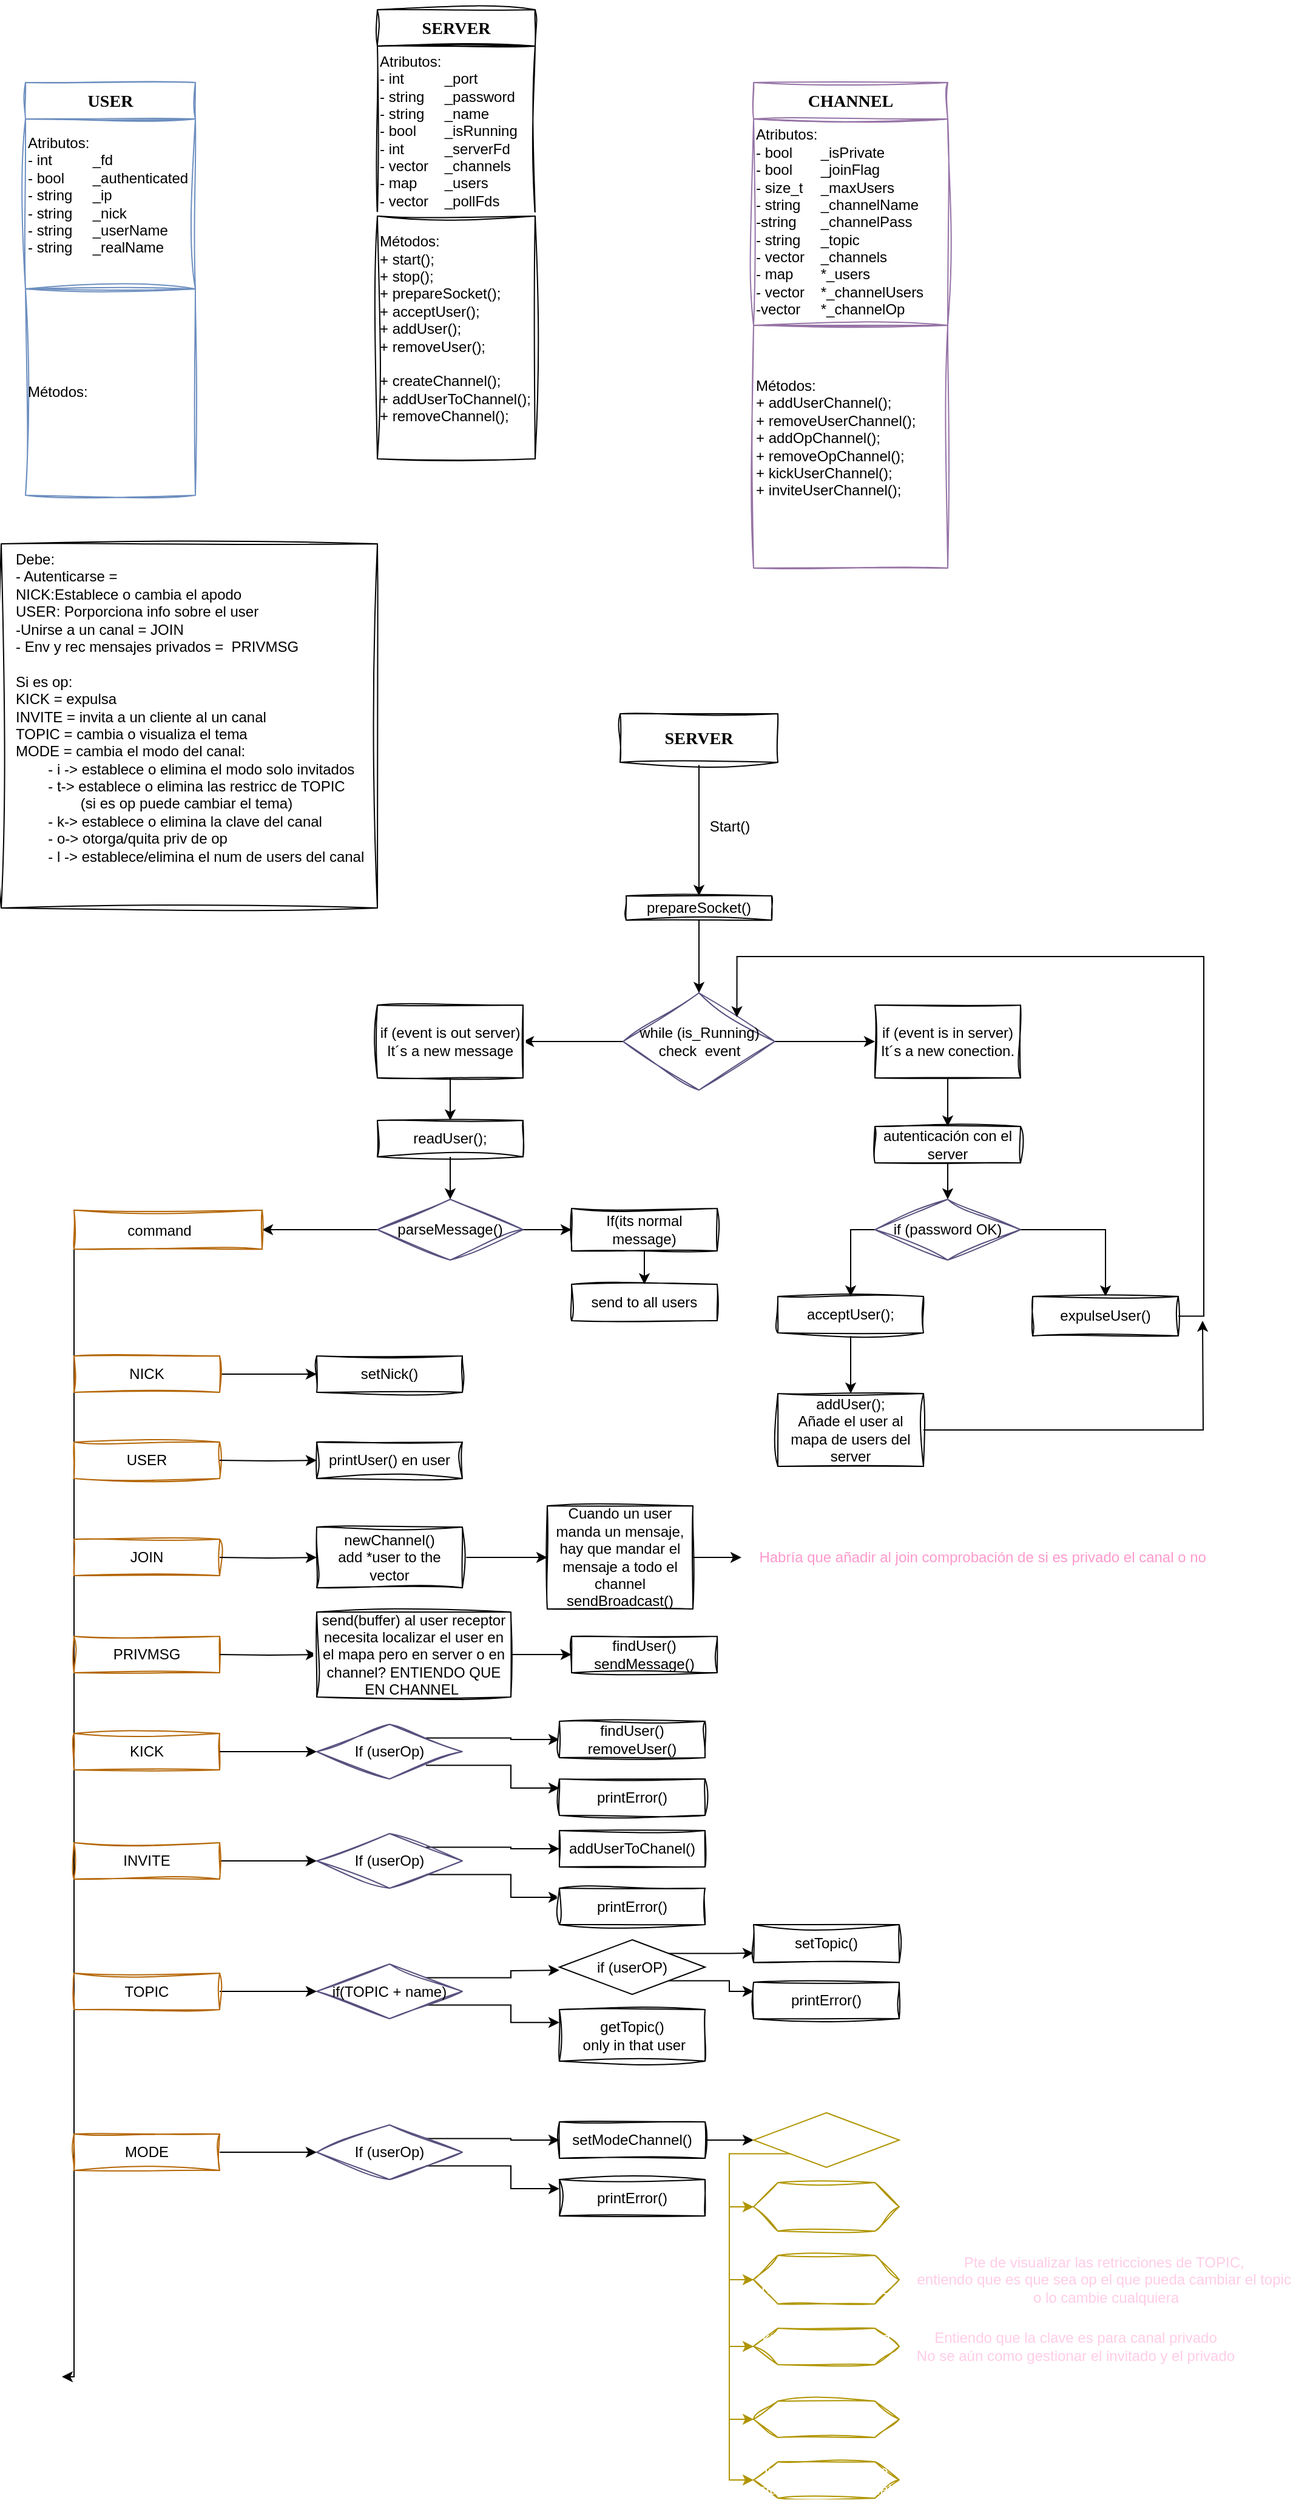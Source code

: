 <mxfile version="24.7.17">
  <diagram name="Página-1" id="nS4G2A9KZ03K4tRT20x-">
    <mxGraphModel dx="1114" dy="777" grid="1" gridSize="10" guides="1" tooltips="1" connect="1" arrows="1" fold="1" page="1" pageScale="1" pageWidth="827" pageHeight="1169" math="0" shadow="0">
      <root>
        <mxCell id="0" />
        <mxCell id="1" parent="0" />
        <mxCell id="chC2J1T07oMIhuz7B7of-15" value="" style="rounded=0;whiteSpace=wrap;html=1;sketch=1;curveFitting=1;jiggle=2;" vertex="1" parent="1">
          <mxGeometry x="20" y="500" width="310" height="300" as="geometry" />
        </mxCell>
        <mxCell id="chC2J1T07oMIhuz7B7of-2" value="&lt;h3&gt;&lt;font face=&quot;Comic Sans MS&quot;&gt;SERVER&lt;/font&gt;&lt;/h3&gt;" style="rounded=0;whiteSpace=wrap;html=1;sketch=1;curveFitting=1;jiggle=2;" vertex="1" parent="1">
          <mxGeometry x="330" y="60" width="130" height="30" as="geometry" />
        </mxCell>
        <mxCell id="chC2J1T07oMIhuz7B7of-3" value="Atributos:&lt;br&gt;- int&#x9;&lt;span style=&quot;white-space: pre;&quot;&gt;&#x9;&lt;/span&gt;&lt;span style=&quot;white-space: pre;&quot;&gt;&#x9;&lt;/span&gt;_port&lt;br&gt;- string&#x9;&lt;span style=&quot;white-space: pre;&quot;&gt;&#x9;&lt;/span&gt;_password&lt;br&gt;- string&lt;span style=&quot;white-space: pre;&quot;&gt;&#x9;&lt;/span&gt;_name&lt;br&gt;- bool&lt;span style=&quot;white-space: pre;&quot;&gt;&#x9;&lt;/span&gt;_isRunning&lt;br&gt;- int&lt;span style=&quot;white-space: pre;&quot;&gt;&#x9;&lt;/span&gt;&lt;span style=&quot;white-space: pre;&quot;&gt;&#x9;&lt;/span&gt;_serverFd&lt;br&gt;- vector&lt;span style=&quot;white-space: pre;&quot;&gt;&#x9;&lt;/span&gt;_channels&lt;br&gt;- map&lt;span style=&quot;white-space: pre;&quot;&gt;&#x9;&lt;/span&gt;_users&lt;br&gt;- vector&lt;span style=&quot;white-space: pre;&quot;&gt;&#x9;&lt;/span&gt;_pollFds" style="rounded=0;align=left;whiteSpace=wrap;html=1;sketch=1;curveFitting=1;jiggle=2;" vertex="1" parent="1">
          <mxGeometry x="330" y="90" width="130" height="140" as="geometry" />
        </mxCell>
        <mxCell id="chC2J1T07oMIhuz7B7of-4" value="Métodos:&lt;div&gt;+ start();&lt;/div&gt;&lt;div&gt;+ stop();&lt;/div&gt;&lt;div style=&quot;&quot;&gt;+ prepareSocket();&lt;/div&gt;&lt;div&gt;+ acceptUser();&lt;/div&gt;&lt;div&gt;+ addUser();&lt;/div&gt;&lt;div&gt;+ removeUser();&lt;/div&gt;&lt;div&gt;&lt;br&gt;&lt;/div&gt;&lt;div&gt;+ createChannel();&lt;/div&gt;&lt;div&gt;+ addUserToChannel();&lt;/div&gt;&lt;div&gt;+ removeChannel();&lt;/div&gt;&lt;div&gt;&lt;br&gt;&lt;/div&gt;" style="rounded=0;whiteSpace=wrap;html=1;align=left;sketch=1;curveFitting=1;jiggle=2;" vertex="1" parent="1">
          <mxGeometry x="330" y="230" width="130" height="200" as="geometry" />
        </mxCell>
        <mxCell id="chC2J1T07oMIhuz7B7of-5" value="&lt;h3&gt;&lt;font face=&quot;Comic Sans MS&quot;&gt;USER&lt;/font&gt;&lt;/h3&gt;" style="rounded=0;whiteSpace=wrap;html=1;sketch=1;curveFitting=1;jiggle=2;fillColor=none;strokeColor=#6c8ebf;" vertex="1" parent="1">
          <mxGeometry x="40" y="120" width="140" height="30" as="geometry" />
        </mxCell>
        <mxCell id="chC2J1T07oMIhuz7B7of-6" value="Atributos:&lt;br&gt;- int&#x9;&lt;span style=&quot;white-space: pre;&quot;&gt;&#x9;&lt;/span&gt;&lt;span style=&quot;white-space: pre;&quot;&gt;&#x9;&lt;/span&gt;_fd&lt;br&gt;- bool&amp;nbsp;&lt;span style=&quot;white-space: pre;&quot;&gt;&#x9;&lt;/span&gt;_authenticated&lt;br&gt;- string&lt;span style=&quot;white-space: pre;&quot;&gt;&#x9;&lt;/span&gt;_ip&lt;br&gt;- string&lt;span style=&quot;white-space: pre;&quot;&gt;&#x9;&lt;/span&gt;_nick&lt;br&gt;- string&lt;span style=&quot;white-space: pre;&quot;&gt;&#x9;&lt;/span&gt;_userName&lt;br&gt;- string&lt;span style=&quot;white-space: pre;&quot;&gt;&#x9;&lt;/span&gt;_realName&lt;div&gt;&lt;br/&gt;&lt;/div&gt;" style="rounded=0;align=left;whiteSpace=wrap;html=1;sketch=1;curveFitting=1;jiggle=2;fillColor=none;strokeColor=#6c8ebf;" vertex="1" parent="1">
          <mxGeometry x="40" y="150" width="140" height="140" as="geometry" />
        </mxCell>
        <mxCell id="chC2J1T07oMIhuz7B7of-7" value="&lt;div&gt;Métodos:&lt;/div&gt;" style="rounded=0;whiteSpace=wrap;html=1;align=left;sketch=1;curveFitting=1;jiggle=2;fillColor=none;strokeColor=#6c8ebf;" vertex="1" parent="1">
          <mxGeometry x="40" y="290" width="140" height="170" as="geometry" />
        </mxCell>
        <mxCell id="chC2J1T07oMIhuz7B7of-8" value="&lt;h3&gt;&lt;font face=&quot;Comic Sans MS&quot;&gt;CHANNEL&lt;/font&gt;&lt;/h3&gt;" style="rounded=0;whiteSpace=wrap;html=1;sketch=1;curveFitting=1;jiggle=2;fillColor=none;strokeColor=#9673a6;" vertex="1" parent="1">
          <mxGeometry x="640" y="120" width="160" height="30" as="geometry" />
        </mxCell>
        <mxCell id="chC2J1T07oMIhuz7B7of-9" value="Atributos:&lt;br&gt;- bool&amp;nbsp;&lt;span style=&quot;white-space: pre;&quot;&gt;&#x9;&lt;/span&gt;_isPrivate&lt;div&gt;- bool&lt;span style=&quot;white-space: pre;&quot;&gt;&#x9;&lt;/span&gt;_joinFlag&lt;br&gt;- size_t&amp;nbsp;&lt;span style=&quot;white-space: pre;&quot;&gt;&#x9;&lt;/span&gt;_maxUsers&lt;br&gt;- string&lt;span style=&quot;white-space: pre;&quot;&gt;&#x9;&lt;/span&gt;_channelName&lt;br&gt;-string&lt;span style=&quot;white-space: pre;&quot;&gt;&#x9;&lt;/span&gt;_channelPass&lt;br&gt;- string&lt;span style=&quot;white-space: pre;&quot;&gt;&#x9;&lt;/span&gt;_topic&lt;br&gt;- vector&lt;span style=&quot;white-space: pre;&quot;&gt;&#x9;&lt;/span&gt;_channels&lt;br&gt;- map&lt;span style=&quot;white-space: pre;&quot;&gt;&#x9;&lt;/span&gt;*_users&lt;br&gt;- vector&lt;span style=&quot;white-space: pre;&quot;&gt;&#x9;&lt;/span&gt;*_channelUsers&lt;div&gt;-vector&lt;span style=&quot;white-space: pre;&quot;&gt;&#x9;&lt;/span&gt;*_channelOp&lt;/div&gt;&lt;/div&gt;" style="rounded=0;align=left;whiteSpace=wrap;html=1;sketch=1;curveFitting=1;jiggle=2;fillColor=none;strokeColor=#9673a6;" vertex="1" parent="1">
          <mxGeometry x="640" y="150" width="160" height="170" as="geometry" />
        </mxCell>
        <mxCell id="chC2J1T07oMIhuz7B7of-10" value="Métodos:&lt;div&gt;+ addUserChannel();&lt;/div&gt;&lt;div&gt;+ removeUserChannel();&lt;/div&gt;&lt;div&gt;+ addOpChannel();&lt;/div&gt;&lt;div&gt;+ removeOpChannel();&lt;/div&gt;&lt;div&gt;+ kickUserChannel();&lt;/div&gt;&lt;div&gt;+ inviteUserChannel();&lt;/div&gt;&lt;div&gt;&lt;br&gt;&lt;/div&gt;" style="rounded=0;whiteSpace=wrap;html=1;align=left;sketch=1;curveFitting=1;jiggle=2;fillColor=none;strokeColor=#9673a6;" vertex="1" parent="1">
          <mxGeometry x="640" y="320" width="160" height="200" as="geometry" />
        </mxCell>
        <mxCell id="chC2J1T07oMIhuz7B7of-12" value="Debe:&lt;div style=&quot;&quot;&gt;- Autenticarse =&amp;nbsp;&lt;/div&gt;&lt;div style=&quot;&quot;&gt;NICK:Establece o cambia el apodo&lt;/div&gt;&lt;div&gt;USER: Porporciona info sobre el user&lt;/div&gt;&lt;div&gt;-Unirse a un canal = JOIN&lt;/div&gt;&lt;div&gt;- Env y rec mensajes privados =&amp;nbsp; PRIVMSG&lt;/div&gt;&lt;div&gt;&lt;br&gt;&lt;/div&gt;&lt;div&gt;Si es op:&lt;/div&gt;&lt;div&gt;KICK = expulsa&lt;/div&gt;&lt;div&gt;INVITE = invita a un cliente al un canal&lt;/div&gt;&lt;div&gt;TOPIC = cambia o visualiza el tema&lt;/div&gt;&lt;div&gt;MODE = cambia el modo del canal:&lt;/div&gt;&lt;div&gt;&lt;span style=&quot;white-space: pre;&quot;&gt;&#x9;&lt;/span&gt;- i -&amp;gt; establece o elimina el modo solo invitados&lt;/div&gt;&lt;div&gt;&lt;span style=&quot;white-space: pre;&quot;&gt;&#x9;&lt;/span&gt;- t-&amp;gt; establece o elimina las restricc de TOPIC&lt;/div&gt;&lt;div&gt;&lt;span style=&quot;white-space: pre;&quot;&gt;&#x9;&lt;/span&gt;&lt;span style=&quot;white-space: pre;&quot;&gt;&#x9;&lt;/span&gt;(si es op puede cambiar el tema)&lt;/div&gt;&lt;div&gt;&lt;span style=&quot;white-space: pre;&quot;&gt;&#x9;&lt;/span&gt;- k-&amp;gt;&amp;nbsp;establece o elimina la clave del canal&lt;/div&gt;&lt;div&gt;&lt;span style=&quot;white-space: pre;&quot;&gt;&#x9;&lt;/span&gt;- o-&amp;gt; otorga/quita priv de op&lt;br&gt;&lt;/div&gt;&lt;div&gt;&lt;span style=&quot;white-space: pre;&quot;&gt;&#x9;&lt;/span&gt;- l -&amp;gt; establece/elimina el num de users del canal&lt;br&gt;&lt;/div&gt;" style="text;html=1;align=left;verticalAlign=middle;resizable=0;points=[];autosize=1;strokeColor=none;fillColor=none;sketch=1;curveFitting=1;jiggle=2;" vertex="1" parent="1">
          <mxGeometry x="30" y="500" width="310" height="270" as="geometry" />
        </mxCell>
        <mxCell id="chC2J1T07oMIhuz7B7of-19" value="" style="edgeStyle=orthogonalEdgeStyle;rounded=0;orthogonalLoop=1;jettySize=auto;html=1;" edge="1" parent="1" source="chC2J1T07oMIhuz7B7of-16" target="chC2J1T07oMIhuz7B7of-18">
          <mxGeometry relative="1" as="geometry" />
        </mxCell>
        <mxCell id="chC2J1T07oMIhuz7B7of-16" value="&lt;h3&gt;&lt;font face=&quot;Comic Sans MS&quot;&gt;SERVER&lt;/font&gt;&lt;/h3&gt;" style="rounded=0;whiteSpace=wrap;html=1;sketch=1;curveFitting=1;jiggle=2;" vertex="1" parent="1">
          <mxGeometry x="530" y="640" width="130" height="40" as="geometry" />
        </mxCell>
        <mxCell id="chC2J1T07oMIhuz7B7of-22" value="" style="edgeStyle=orthogonalEdgeStyle;rounded=0;orthogonalLoop=1;jettySize=auto;html=1;" edge="1" parent="1" source="chC2J1T07oMIhuz7B7of-18">
          <mxGeometry relative="1" as="geometry">
            <mxPoint x="595" y="870" as="targetPoint" />
          </mxGeometry>
        </mxCell>
        <mxCell id="chC2J1T07oMIhuz7B7of-18" value="prepareSocket()" style="rounded=0;whiteSpace=wrap;html=1;sketch=1;curveFitting=1;jiggle=2;" vertex="1" parent="1">
          <mxGeometry x="535" y="790" width="120" height="20" as="geometry" />
        </mxCell>
        <mxCell id="chC2J1T07oMIhuz7B7of-20" value="Start()" style="text;html=1;align=center;verticalAlign=middle;resizable=0;points=[];autosize=1;strokeColor=none;fillColor=none;" vertex="1" parent="1">
          <mxGeometry x="590" y="718" width="60" height="30" as="geometry" />
        </mxCell>
        <mxCell id="chC2J1T07oMIhuz7B7of-26" value="" style="edgeStyle=orthogonalEdgeStyle;rounded=0;orthogonalLoop=1;jettySize=auto;html=1;" edge="1" parent="1" source="chC2J1T07oMIhuz7B7of-23" target="chC2J1T07oMIhuz7B7of-25">
          <mxGeometry relative="1" as="geometry" />
        </mxCell>
        <mxCell id="chC2J1T07oMIhuz7B7of-30" value="" style="edgeStyle=orthogonalEdgeStyle;rounded=0;orthogonalLoop=1;jettySize=auto;html=1;" edge="1" parent="1" source="chC2J1T07oMIhuz7B7of-23" target="chC2J1T07oMIhuz7B7of-29">
          <mxGeometry relative="1" as="geometry" />
        </mxCell>
        <mxCell id="chC2J1T07oMIhuz7B7of-23" value="while (is_Running)&lt;div&gt;check&amp;nbsp; event&lt;/div&gt;" style="rhombus;whiteSpace=wrap;html=1;rounded=0;sketch=1;curveFitting=1;jiggle=2;fillColor=none;strokeColor=#56517e;" vertex="1" parent="1">
          <mxGeometry x="532.5" y="870" width="125" height="80" as="geometry" />
        </mxCell>
        <mxCell id="chC2J1T07oMIhuz7B7of-25" value="if (event is in server)&lt;div&gt;It´s a new conection.&lt;/div&gt;" style="whiteSpace=wrap;html=1;rounded=0;sketch=1;curveFitting=1;jiggle=2;" vertex="1" parent="1">
          <mxGeometry x="740" y="880" width="120" height="60" as="geometry" />
        </mxCell>
        <mxCell id="chC2J1T07oMIhuz7B7of-34" value="" style="edgeStyle=orthogonalEdgeStyle;rounded=0;orthogonalLoop=1;jettySize=auto;html=1;" edge="1" parent="1" source="chC2J1T07oMIhuz7B7of-27" target="chC2J1T07oMIhuz7B7of-33">
          <mxGeometry relative="1" as="geometry" />
        </mxCell>
        <mxCell id="chC2J1T07oMIhuz7B7of-27" value="acceptUser();" style="whiteSpace=wrap;html=1;rounded=0;sketch=1;curveFitting=1;jiggle=2;" vertex="1" parent="1">
          <mxGeometry x="660" y="1120" width="120" height="30" as="geometry" />
        </mxCell>
        <mxCell id="chC2J1T07oMIhuz7B7of-32" value="" style="edgeStyle=orthogonalEdgeStyle;rounded=0;orthogonalLoop=1;jettySize=auto;html=1;" edge="1" parent="1" source="chC2J1T07oMIhuz7B7of-29" target="chC2J1T07oMIhuz7B7of-31">
          <mxGeometry relative="1" as="geometry" />
        </mxCell>
        <mxCell id="chC2J1T07oMIhuz7B7of-29" value="if (event is out server)&lt;div&gt;It´s a new message&lt;/div&gt;" style="whiteSpace=wrap;html=1;rounded=0;sketch=1;curveFitting=1;jiggle=2;" vertex="1" parent="1">
          <mxGeometry x="330" y="880" width="120" height="60" as="geometry" />
        </mxCell>
        <mxCell id="chC2J1T07oMIhuz7B7of-36" value="" style="edgeStyle=orthogonalEdgeStyle;rounded=0;orthogonalLoop=1;jettySize=auto;html=1;" edge="1" parent="1" source="chC2J1T07oMIhuz7B7of-31">
          <mxGeometry relative="1" as="geometry">
            <mxPoint x="390" y="1040" as="targetPoint" />
          </mxGeometry>
        </mxCell>
        <mxCell id="chC2J1T07oMIhuz7B7of-31" value="readUser();" style="whiteSpace=wrap;html=1;rounded=0;sketch=1;curveFitting=1;jiggle=2;" vertex="1" parent="1">
          <mxGeometry x="330" y="975" width="120" height="30" as="geometry" />
        </mxCell>
        <mxCell id="chC2J1T07oMIhuz7B7of-59" style="edgeStyle=orthogonalEdgeStyle;rounded=0;orthogonalLoop=1;jettySize=auto;html=1;exitX=1;exitY=0.5;exitDx=0;exitDy=0;" edge="1" parent="1" source="chC2J1T07oMIhuz7B7of-33">
          <mxGeometry relative="1" as="geometry">
            <mxPoint x="1010" y="1140" as="targetPoint" />
          </mxGeometry>
        </mxCell>
        <mxCell id="chC2J1T07oMIhuz7B7of-33" value="addUser();&lt;div&gt;Añade el user al mapa de users del server&lt;/div&gt;" style="whiteSpace=wrap;html=1;rounded=0;sketch=1;curveFitting=1;jiggle=2;" vertex="1" parent="1">
          <mxGeometry x="660" y="1200" width="120" height="60" as="geometry" />
        </mxCell>
        <mxCell id="chC2J1T07oMIhuz7B7of-40" value="" style="edgeStyle=orthogonalEdgeStyle;rounded=0;orthogonalLoop=1;jettySize=auto;html=1;" edge="1" parent="1" source="chC2J1T07oMIhuz7B7of-37" target="chC2J1T07oMIhuz7B7of-39">
          <mxGeometry relative="1" as="geometry" />
        </mxCell>
        <mxCell id="chC2J1T07oMIhuz7B7of-37" value="If(its normal message)" style="whiteSpace=wrap;html=1;rounded=0;sketch=1;curveFitting=1;jiggle=2;" vertex="1" parent="1">
          <mxGeometry x="490" y="1047.5" width="120" height="35" as="geometry" />
        </mxCell>
        <mxCell id="chC2J1T07oMIhuz7B7of-39" value="send to all users" style="whiteSpace=wrap;html=1;rounded=0;sketch=1;curveFitting=1;jiggle=2;" vertex="1" parent="1">
          <mxGeometry x="490" y="1110" width="120" height="30" as="geometry" />
        </mxCell>
        <mxCell id="chC2J1T07oMIhuz7B7of-42" value="" style="edgeStyle=orthogonalEdgeStyle;rounded=0;orthogonalLoop=1;jettySize=auto;html=1;" edge="1" parent="1" source="chC2J1T07oMIhuz7B7of-41" target="chC2J1T07oMIhuz7B7of-37">
          <mxGeometry relative="1" as="geometry" />
        </mxCell>
        <mxCell id="chC2J1T07oMIhuz7B7of-44" value="" style="edgeStyle=orthogonalEdgeStyle;rounded=0;orthogonalLoop=1;jettySize=auto;html=1;" edge="1" parent="1" source="chC2J1T07oMIhuz7B7of-41" target="chC2J1T07oMIhuz7B7of-43">
          <mxGeometry relative="1" as="geometry" />
        </mxCell>
        <mxCell id="chC2J1T07oMIhuz7B7of-41" value="parseMessage()" style="rhombus;whiteSpace=wrap;html=1;fillColor=none;strokeColor=#56517e;sketch=1;curveFitting=1;jiggle=2;" vertex="1" parent="1">
          <mxGeometry x="330" y="1040" width="120" height="50" as="geometry" />
        </mxCell>
        <mxCell id="chC2J1T07oMIhuz7B7of-62" style="edgeStyle=orthogonalEdgeStyle;rounded=0;orthogonalLoop=1;jettySize=auto;html=1;" edge="1" parent="1" source="chC2J1T07oMIhuz7B7of-43">
          <mxGeometry relative="1" as="geometry">
            <mxPoint x="70" y="2010" as="targetPoint" />
            <Array as="points">
              <mxPoint x="80" y="2010" />
            </Array>
          </mxGeometry>
        </mxCell>
        <mxCell id="chC2J1T07oMIhuz7B7of-43" value="" style="whiteSpace=wrap;html=1;shadow=0;sketch=1;curveFitting=1;jiggle=2;fillColor=none;strokeColor=#b46504;" vertex="1" parent="1">
          <mxGeometry x="80" y="1048.85" width="155" height="32.29" as="geometry" />
        </mxCell>
        <mxCell id="chC2J1T07oMIhuz7B7of-48" value="" style="edgeStyle=orthogonalEdgeStyle;rounded=0;orthogonalLoop=1;jettySize=auto;html=1;" edge="1" parent="1" source="chC2J1T07oMIhuz7B7of-25" target="chC2J1T07oMIhuz7B7of-47">
          <mxGeometry relative="1" as="geometry">
            <mxPoint x="800" y="940" as="sourcePoint" />
            <mxPoint x="800" y="1010" as="targetPoint" />
          </mxGeometry>
        </mxCell>
        <mxCell id="chC2J1T07oMIhuz7B7of-57" value="" style="edgeStyle=orthogonalEdgeStyle;rounded=0;orthogonalLoop=1;jettySize=auto;html=1;" edge="1" parent="1" source="chC2J1T07oMIhuz7B7of-47" target="chC2J1T07oMIhuz7B7of-52">
          <mxGeometry relative="1" as="geometry" />
        </mxCell>
        <mxCell id="chC2J1T07oMIhuz7B7of-47" value="autenticación con el server" style="whiteSpace=wrap;html=1;rounded=0;sketch=1;curveFitting=1;jiggle=2;" vertex="1" parent="1">
          <mxGeometry x="740" y="980" width="120" height="30" as="geometry" />
        </mxCell>
        <mxCell id="chC2J1T07oMIhuz7B7of-53" style="edgeStyle=orthogonalEdgeStyle;rounded=0;orthogonalLoop=1;jettySize=auto;html=1;" edge="1" parent="1" source="chC2J1T07oMIhuz7B7of-52">
          <mxGeometry relative="1" as="geometry">
            <mxPoint x="720" y="1120" as="targetPoint" />
          </mxGeometry>
        </mxCell>
        <mxCell id="chC2J1T07oMIhuz7B7of-55" value="" style="edgeStyle=orthogonalEdgeStyle;rounded=0;orthogonalLoop=1;jettySize=auto;html=1;" edge="1" parent="1" source="chC2J1T07oMIhuz7B7of-52" target="chC2J1T07oMIhuz7B7of-54">
          <mxGeometry relative="1" as="geometry" />
        </mxCell>
        <mxCell id="chC2J1T07oMIhuz7B7of-52" value="if (password OK)" style="rhombus;whiteSpace=wrap;html=1;fillColor=none;strokeColor=#56517e;sketch=1;curveFitting=1;jiggle=2;" vertex="1" parent="1">
          <mxGeometry x="740" y="1040" width="120" height="50" as="geometry" />
        </mxCell>
        <mxCell id="chC2J1T07oMIhuz7B7of-58" style="edgeStyle=orthogonalEdgeStyle;rounded=0;orthogonalLoop=1;jettySize=auto;html=1;entryX=1;entryY=0;entryDx=0;entryDy=0;" edge="1" parent="1" source="chC2J1T07oMIhuz7B7of-54" target="chC2J1T07oMIhuz7B7of-23">
          <mxGeometry relative="1" as="geometry">
            <mxPoint x="640" y="840" as="targetPoint" />
            <Array as="points">
              <mxPoint x="1011" y="1136" />
              <mxPoint x="1011" y="840" />
              <mxPoint x="626" y="840" />
            </Array>
          </mxGeometry>
        </mxCell>
        <mxCell id="chC2J1T07oMIhuz7B7of-54" value="expulseUser()" style="whiteSpace=wrap;html=1;sketch=1;curveFitting=1;jiggle=2;" vertex="1" parent="1">
          <mxGeometry x="870" y="1120" width="120" height="32.5" as="geometry" />
        </mxCell>
        <mxCell id="chC2J1T07oMIhuz7B7of-60" value="command" style="text;html=1;align=center;verticalAlign=middle;resizable=0;points=[];autosize=1;strokeColor=none;fillColor=none;" vertex="1" parent="1">
          <mxGeometry x="110" y="1051.14" width="80" height="30" as="geometry" />
        </mxCell>
        <mxCell id="chC2J1T07oMIhuz7B7of-64" value="" style="edgeStyle=orthogonalEdgeStyle;rounded=0;orthogonalLoop=1;jettySize=auto;html=1;" edge="1" parent="1" source="chC2J1T07oMIhuz7B7of-61" target="chC2J1T07oMIhuz7B7of-63">
          <mxGeometry relative="1" as="geometry" />
        </mxCell>
        <mxCell id="chC2J1T07oMIhuz7B7of-61" value="NICK" style="whiteSpace=wrap;html=1;rounded=0;sketch=1;curveFitting=1;jiggle=2;fillColor=none;strokeColor=#b46504;" vertex="1" parent="1">
          <mxGeometry x="80" y="1169" width="120" height="30" as="geometry" />
        </mxCell>
        <mxCell id="chC2J1T07oMIhuz7B7of-63" value="setNick()" style="whiteSpace=wrap;html=1;rounded=0;sketch=1;curveFitting=1;jiggle=2;" vertex="1" parent="1">
          <mxGeometry x="280" y="1169" width="120" height="30" as="geometry" />
        </mxCell>
        <mxCell id="chC2J1T07oMIhuz7B7of-66" value="USER" style="whiteSpace=wrap;html=1;rounded=0;sketch=1;curveFitting=1;jiggle=2;fillColor=none;strokeColor=#b46504;" vertex="1" parent="1">
          <mxGeometry x="80" y="1240" width="120" height="30" as="geometry" />
        </mxCell>
        <mxCell id="chC2J1T07oMIhuz7B7of-67" value="" style="edgeStyle=orthogonalEdgeStyle;rounded=0;orthogonalLoop=1;jettySize=auto;html=1;" edge="1" parent="1" target="chC2J1T07oMIhuz7B7of-68">
          <mxGeometry relative="1" as="geometry">
            <mxPoint x="200" y="1255" as="sourcePoint" />
          </mxGeometry>
        </mxCell>
        <mxCell id="chC2J1T07oMIhuz7B7of-68" value="printUser() en user" style="whiteSpace=wrap;html=1;rounded=0;sketch=1;curveFitting=1;jiggle=2;" vertex="1" parent="1">
          <mxGeometry x="280" y="1240" width="120" height="30" as="geometry" />
        </mxCell>
        <mxCell id="chC2J1T07oMIhuz7B7of-69" value="JOIN" style="whiteSpace=wrap;html=1;rounded=0;sketch=1;curveFitting=1;jiggle=2;fillColor=none;strokeColor=#b46504;" vertex="1" parent="1">
          <mxGeometry x="80" y="1320" width="120" height="30" as="geometry" />
        </mxCell>
        <mxCell id="chC2J1T07oMIhuz7B7of-70" value="" style="edgeStyle=orthogonalEdgeStyle;rounded=0;orthogonalLoop=1;jettySize=auto;html=1;" edge="1" parent="1" target="chC2J1T07oMIhuz7B7of-71">
          <mxGeometry relative="1" as="geometry">
            <mxPoint x="200" y="1335" as="sourcePoint" />
          </mxGeometry>
        </mxCell>
        <mxCell id="chC2J1T07oMIhuz7B7of-79" value="" style="edgeStyle=orthogonalEdgeStyle;rounded=0;orthogonalLoop=1;jettySize=auto;html=1;" edge="1" parent="1" source="chC2J1T07oMIhuz7B7of-71" target="chC2J1T07oMIhuz7B7of-78">
          <mxGeometry relative="1" as="geometry" />
        </mxCell>
        <mxCell id="chC2J1T07oMIhuz7B7of-71" value="newChannel()&lt;div&gt;add *user to the vector&lt;/div&gt;" style="whiteSpace=wrap;html=1;rounded=0;sketch=1;curveFitting=1;jiggle=2;" vertex="1" parent="1">
          <mxGeometry x="280" y="1310" width="120" height="50" as="geometry" />
        </mxCell>
        <mxCell id="chC2J1T07oMIhuz7B7of-72" value="PRIVMSG" style="whiteSpace=wrap;html=1;rounded=0;sketch=1;curveFitting=1;jiggle=2;fillColor=none;strokeColor=#b46504;" vertex="1" parent="1">
          <mxGeometry x="80" y="1400" width="120" height="30" as="geometry" />
        </mxCell>
        <mxCell id="chC2J1T07oMIhuz7B7of-73" value="" style="edgeStyle=orthogonalEdgeStyle;rounded=0;orthogonalLoop=1;jettySize=auto;html=1;" edge="1" parent="1" target="chC2J1T07oMIhuz7B7of-74">
          <mxGeometry relative="1" as="geometry">
            <mxPoint x="200" y="1415" as="sourcePoint" />
          </mxGeometry>
        </mxCell>
        <mxCell id="chC2J1T07oMIhuz7B7of-87" value="" style="edgeStyle=orthogonalEdgeStyle;rounded=0;orthogonalLoop=1;jettySize=auto;html=1;" edge="1" parent="1" source="chC2J1T07oMIhuz7B7of-74" target="chC2J1T07oMIhuz7B7of-84">
          <mxGeometry relative="1" as="geometry" />
        </mxCell>
        <mxCell id="chC2J1T07oMIhuz7B7of-74" value="send(buffer) al user receptor&lt;div&gt;necesita localizar el user en el mapa pero en server o en channel? ENTIENDO QUE EN CHANNEL&amp;nbsp;&lt;/div&gt;" style="whiteSpace=wrap;html=1;rounded=0;sketch=1;curveFitting=1;jiggle=2;" vertex="1" parent="1">
          <mxGeometry x="280" y="1380" width="160" height="70" as="geometry" />
        </mxCell>
        <mxCell id="chC2J1T07oMIhuz7B7of-75" value="KICK" style="whiteSpace=wrap;html=1;rounded=0;sketch=1;curveFitting=1;jiggle=2;fillColor=none;strokeColor=#b46504;" vertex="1" parent="1">
          <mxGeometry x="80" y="1480" width="120" height="30" as="geometry" />
        </mxCell>
        <mxCell id="chC2J1T07oMIhuz7B7of-76" value="" style="edgeStyle=orthogonalEdgeStyle;rounded=0;orthogonalLoop=1;jettySize=auto;html=1;" edge="1" parent="1">
          <mxGeometry relative="1" as="geometry">
            <mxPoint x="200" y="1495" as="sourcePoint" />
            <mxPoint x="280" y="1495" as="targetPoint" />
          </mxGeometry>
        </mxCell>
        <mxCell id="chC2J1T07oMIhuz7B7of-163" style="edgeStyle=orthogonalEdgeStyle;rounded=0;orthogonalLoop=1;jettySize=auto;html=1;exitX=1;exitY=0.5;exitDx=0;exitDy=0;" edge="1" parent="1" source="chC2J1T07oMIhuz7B7of-78" target="chC2J1T07oMIhuz7B7of-162">
          <mxGeometry relative="1" as="geometry" />
        </mxCell>
        <mxCell id="chC2J1T07oMIhuz7B7of-78" value="Cuando un user manda un mensaje, hay que mandar el mensaje a todo el channel&lt;div&gt;sendBroadcast()&lt;/div&gt;" style="whiteSpace=wrap;html=1;rounded=0;sketch=1;curveFitting=1;jiggle=2;" vertex="1" parent="1">
          <mxGeometry x="470" y="1292.5" width="120" height="85" as="geometry" />
        </mxCell>
        <mxCell id="chC2J1T07oMIhuz7B7of-84" value="findUser()&lt;div&gt;sendMessage()&lt;/div&gt;" style="whiteSpace=wrap;html=1;rounded=0;sketch=1;curveFitting=1;jiggle=2;" vertex="1" parent="1">
          <mxGeometry x="490" y="1400" width="120" height="30" as="geometry" />
        </mxCell>
        <mxCell id="chC2J1T07oMIhuz7B7of-94" style="edgeStyle=orthogonalEdgeStyle;rounded=0;orthogonalLoop=1;jettySize=auto;html=1;exitX=1;exitY=0;exitDx=0;exitDy=0;entryX=0;entryY=0.5;entryDx=0;entryDy=0;" edge="1" parent="1" source="chC2J1T07oMIhuz7B7of-88" target="chC2J1T07oMIhuz7B7of-91">
          <mxGeometry relative="1" as="geometry" />
        </mxCell>
        <mxCell id="chC2J1T07oMIhuz7B7of-95" style="edgeStyle=orthogonalEdgeStyle;rounded=0;orthogonalLoop=1;jettySize=auto;html=1;exitX=1;exitY=1;exitDx=0;exitDy=0;entryX=0;entryY=0.25;entryDx=0;entryDy=0;" edge="1" parent="1" source="chC2J1T07oMIhuz7B7of-88" target="chC2J1T07oMIhuz7B7of-93">
          <mxGeometry relative="1" as="geometry" />
        </mxCell>
        <mxCell id="chC2J1T07oMIhuz7B7of-88" value="If (userOp)" style="rhombus;whiteSpace=wrap;html=1;fillColor=none;strokeColor=#56517e;sketch=1;curveFitting=1;jiggle=2;" vertex="1" parent="1">
          <mxGeometry x="280" y="1472.5" width="120" height="45" as="geometry" />
        </mxCell>
        <mxCell id="chC2J1T07oMIhuz7B7of-91" value="findUser()&lt;div&gt;removeUser()&lt;/div&gt;" style="whiteSpace=wrap;html=1;rounded=0;sketch=1;curveFitting=1;jiggle=2;" vertex="1" parent="1">
          <mxGeometry x="480" y="1470" width="120" height="30" as="geometry" />
        </mxCell>
        <mxCell id="chC2J1T07oMIhuz7B7of-93" value="printError()" style="whiteSpace=wrap;html=1;rounded=0;sketch=1;curveFitting=1;jiggle=2;" vertex="1" parent="1">
          <mxGeometry x="480" y="1517.5" width="120" height="30" as="geometry" />
        </mxCell>
        <mxCell id="chC2J1T07oMIhuz7B7of-102" style="edgeStyle=orthogonalEdgeStyle;rounded=0;orthogonalLoop=1;jettySize=auto;html=1;entryX=0;entryY=0.5;entryDx=0;entryDy=0;" edge="1" parent="1" source="chC2J1T07oMIhuz7B7of-96" target="chC2J1T07oMIhuz7B7of-99">
          <mxGeometry relative="1" as="geometry" />
        </mxCell>
        <mxCell id="chC2J1T07oMIhuz7B7of-96" value="INVITE" style="whiteSpace=wrap;html=1;rounded=0;sketch=1;curveFitting=1;jiggle=2;fillColor=none;strokeColor=#b46504;" vertex="1" parent="1">
          <mxGeometry x="80" y="1570" width="120" height="30" as="geometry" />
        </mxCell>
        <mxCell id="chC2J1T07oMIhuz7B7of-97" style="edgeStyle=orthogonalEdgeStyle;rounded=0;orthogonalLoop=1;jettySize=auto;html=1;exitX=1;exitY=0;exitDx=0;exitDy=0;entryX=0;entryY=0.5;entryDx=0;entryDy=0;" edge="1" parent="1" source="chC2J1T07oMIhuz7B7of-99" target="chC2J1T07oMIhuz7B7of-100">
          <mxGeometry relative="1" as="geometry" />
        </mxCell>
        <mxCell id="chC2J1T07oMIhuz7B7of-98" style="edgeStyle=orthogonalEdgeStyle;rounded=0;orthogonalLoop=1;jettySize=auto;html=1;exitX=1;exitY=1;exitDx=0;exitDy=0;entryX=0;entryY=0.25;entryDx=0;entryDy=0;" edge="1" parent="1" source="chC2J1T07oMIhuz7B7of-99" target="chC2J1T07oMIhuz7B7of-101">
          <mxGeometry relative="1" as="geometry" />
        </mxCell>
        <mxCell id="chC2J1T07oMIhuz7B7of-99" value="If (userOp)" style="rhombus;whiteSpace=wrap;html=1;fillColor=none;strokeColor=#56517e;sketch=1;curveFitting=1;jiggle=2;" vertex="1" parent="1">
          <mxGeometry x="280" y="1562.5" width="120" height="45" as="geometry" />
        </mxCell>
        <mxCell id="chC2J1T07oMIhuz7B7of-100" value="addUserToChanel()" style="whiteSpace=wrap;html=1;rounded=0;sketch=1;curveFitting=1;jiggle=2;" vertex="1" parent="1">
          <mxGeometry x="480" y="1560" width="120" height="30" as="geometry" />
        </mxCell>
        <mxCell id="chC2J1T07oMIhuz7B7of-101" value="printError()" style="whiteSpace=wrap;html=1;rounded=0;sketch=1;curveFitting=1;jiggle=2;" vertex="1" parent="1">
          <mxGeometry x="480" y="1607.5" width="120" height="30" as="geometry" />
        </mxCell>
        <mxCell id="chC2J1T07oMIhuz7B7of-109" style="edgeStyle=orthogonalEdgeStyle;rounded=0;orthogonalLoop=1;jettySize=auto;html=1;exitX=1;exitY=0;exitDx=0;exitDy=0;entryX=0;entryY=0.5;entryDx=0;entryDy=0;" edge="1" parent="1" source="chC2J1T07oMIhuz7B7of-111">
          <mxGeometry relative="1" as="geometry">
            <mxPoint x="480" y="1675" as="targetPoint" />
          </mxGeometry>
        </mxCell>
        <mxCell id="chC2J1T07oMIhuz7B7of-110" style="edgeStyle=orthogonalEdgeStyle;rounded=0;orthogonalLoop=1;jettySize=auto;html=1;exitX=1;exitY=1;exitDx=0;exitDy=0;entryX=0;entryY=0.25;entryDx=0;entryDy=0;" edge="1" parent="1" source="chC2J1T07oMIhuz7B7of-111" target="chC2J1T07oMIhuz7B7of-113">
          <mxGeometry relative="1" as="geometry" />
        </mxCell>
        <mxCell id="chC2J1T07oMIhuz7B7of-111" value="if(TOPIC + name)" style="rhombus;whiteSpace=wrap;html=1;fillColor=none;strokeColor=#56517e;sketch=1;curveFitting=1;jiggle=2;" vertex="1" parent="1">
          <mxGeometry x="280" y="1670" width="120" height="45" as="geometry" />
        </mxCell>
        <mxCell id="chC2J1T07oMIhuz7B7of-113" value="getTopic()&lt;div&gt;&amp;nbsp;only in that user&lt;/div&gt;" style="whiteSpace=wrap;html=1;rounded=0;sketch=1;curveFitting=1;jiggle=2;" vertex="1" parent="1">
          <mxGeometry x="480" y="1707.5" width="120" height="42.5" as="geometry" />
        </mxCell>
        <mxCell id="chC2J1T07oMIhuz7B7of-126" style="edgeStyle=orthogonalEdgeStyle;rounded=0;orthogonalLoop=1;jettySize=auto;html=1;entryX=0;entryY=0.5;entryDx=0;entryDy=0;" edge="1" parent="1" source="chC2J1T07oMIhuz7B7of-119" target="chC2J1T07oMIhuz7B7of-111">
          <mxGeometry relative="1" as="geometry" />
        </mxCell>
        <mxCell id="chC2J1T07oMIhuz7B7of-119" value="TOPIC" style="whiteSpace=wrap;html=1;rounded=0;sketch=1;curveFitting=1;jiggle=2;fillColor=none;strokeColor=#b46504;" vertex="1" parent="1">
          <mxGeometry x="80" y="1677.5" width="120" height="30" as="geometry" />
        </mxCell>
        <mxCell id="chC2J1T07oMIhuz7B7of-124" style="edgeStyle=orthogonalEdgeStyle;rounded=0;orthogonalLoop=1;jettySize=auto;html=1;exitX=1;exitY=0;exitDx=0;exitDy=0;entryX=0;entryY=0.75;entryDx=0;entryDy=0;" edge="1" parent="1" source="chC2J1T07oMIhuz7B7of-120" target="chC2J1T07oMIhuz7B7of-121">
          <mxGeometry relative="1" as="geometry" />
        </mxCell>
        <mxCell id="chC2J1T07oMIhuz7B7of-125" style="edgeStyle=orthogonalEdgeStyle;rounded=0;orthogonalLoop=1;jettySize=auto;html=1;exitX=1;exitY=1;exitDx=0;exitDy=0;entryX=0;entryY=0.25;entryDx=0;entryDy=0;" edge="1" parent="1" source="chC2J1T07oMIhuz7B7of-120" target="chC2J1T07oMIhuz7B7of-123">
          <mxGeometry relative="1" as="geometry" />
        </mxCell>
        <mxCell id="chC2J1T07oMIhuz7B7of-120" value="if (userOP)" style="rhombus;whiteSpace=wrap;html=1;" vertex="1" parent="1">
          <mxGeometry x="480" y="1650" width="120" height="45" as="geometry" />
        </mxCell>
        <mxCell id="chC2J1T07oMIhuz7B7of-121" value="setTopic()" style="whiteSpace=wrap;html=1;sketch=1;curveFitting=1;jiggle=2;" vertex="1" parent="1">
          <mxGeometry x="640" y="1637.5" width="120" height="31.25" as="geometry" />
        </mxCell>
        <mxCell id="chC2J1T07oMIhuz7B7of-123" value="printError()" style="whiteSpace=wrap;html=1;rounded=0;sketch=1;curveFitting=1;jiggle=2;" vertex="1" parent="1">
          <mxGeometry x="640" y="1685" width="120" height="30" as="geometry" />
        </mxCell>
        <mxCell id="chC2J1T07oMIhuz7B7of-127" style="edgeStyle=orthogonalEdgeStyle;rounded=0;orthogonalLoop=1;jettySize=auto;html=1;entryX=0;entryY=0.5;entryDx=0;entryDy=0;" edge="1" parent="1" source="chC2J1T07oMIhuz7B7of-128" target="chC2J1T07oMIhuz7B7of-131">
          <mxGeometry relative="1" as="geometry" />
        </mxCell>
        <mxCell id="chC2J1T07oMIhuz7B7of-128" value="MODE" style="whiteSpace=wrap;html=1;rounded=0;sketch=1;curveFitting=1;jiggle=2;fillColor=none;strokeColor=#b46504;" vertex="1" parent="1">
          <mxGeometry x="80" y="1810" width="120" height="30" as="geometry" />
        </mxCell>
        <mxCell id="chC2J1T07oMIhuz7B7of-129" style="edgeStyle=orthogonalEdgeStyle;rounded=0;orthogonalLoop=1;jettySize=auto;html=1;exitX=1;exitY=0;exitDx=0;exitDy=0;entryX=0;entryY=0.5;entryDx=0;entryDy=0;" edge="1" parent="1" source="chC2J1T07oMIhuz7B7of-131" target="chC2J1T07oMIhuz7B7of-132">
          <mxGeometry relative="1" as="geometry" />
        </mxCell>
        <mxCell id="chC2J1T07oMIhuz7B7of-130" style="edgeStyle=orthogonalEdgeStyle;rounded=0;orthogonalLoop=1;jettySize=auto;html=1;exitX=1;exitY=1;exitDx=0;exitDy=0;entryX=0;entryY=0.25;entryDx=0;entryDy=0;" edge="1" parent="1" source="chC2J1T07oMIhuz7B7of-131" target="chC2J1T07oMIhuz7B7of-133">
          <mxGeometry relative="1" as="geometry" />
        </mxCell>
        <mxCell id="chC2J1T07oMIhuz7B7of-131" value="If (userOp)" style="rhombus;whiteSpace=wrap;html=1;fillColor=none;strokeColor=#56517e;sketch=1;curveFitting=1;jiggle=2;" vertex="1" parent="1">
          <mxGeometry x="280" y="1802.5" width="120" height="45" as="geometry" />
        </mxCell>
        <mxCell id="chC2J1T07oMIhuz7B7of-149" style="edgeStyle=orthogonalEdgeStyle;rounded=0;orthogonalLoop=1;jettySize=auto;html=1;exitX=1;exitY=0.5;exitDx=0;exitDy=0;entryX=0;entryY=0.5;entryDx=0;entryDy=0;" edge="1" parent="1" source="chC2J1T07oMIhuz7B7of-132" target="chC2J1T07oMIhuz7B7of-148">
          <mxGeometry relative="1" as="geometry" />
        </mxCell>
        <mxCell id="chC2J1T07oMIhuz7B7of-132" value="setModeChannel()" style="whiteSpace=wrap;html=1;rounded=0;sketch=1;curveFitting=1;jiggle=2;" vertex="1" parent="1">
          <mxGeometry x="480" y="1800" width="120" height="30" as="geometry" />
        </mxCell>
        <mxCell id="chC2J1T07oMIhuz7B7of-133" value="printError()" style="whiteSpace=wrap;html=1;rounded=0;sketch=1;curveFitting=1;jiggle=2;" vertex="1" parent="1">
          <mxGeometry x="480" y="1847.5" width="120" height="30" as="geometry" />
        </mxCell>
        <mxCell id="chC2J1T07oMIhuz7B7of-148" value="switch/case" style="rhombus;whiteSpace=wrap;html=1;fillColor=none;fontColor=#FFFFFF;strokeColor=#B09500;" vertex="1" parent="1">
          <mxGeometry x="640" y="1792.5" width="120" height="45" as="geometry" />
        </mxCell>
        <mxCell id="chC2J1T07oMIhuz7B7of-167" style="edgeStyle=orthogonalEdgeStyle;rounded=0;orthogonalLoop=1;jettySize=auto;html=1;exitX=0;exitY=0.5;exitDx=0;exitDy=0;entryX=0;entryY=0.5;entryDx=0;entryDy=0;fillColor=#e3c800;strokeColor=#B09500;" edge="1" parent="1" source="chC2J1T07oMIhuz7B7of-157" target="chC2J1T07oMIhuz7B7of-158">
          <mxGeometry relative="1" as="geometry" />
        </mxCell>
        <mxCell id="chC2J1T07oMIhuz7B7of-157" value="i: establece canal para invitados" style="shape=hexagon;perimeter=hexagonPerimeter2;whiteSpace=wrap;html=1;fixedSize=1;sketch=1;curveFitting=1;jiggle=2;fillColor=none;strokeColor=#B09500;fontColor=#FFFFFF;" vertex="1" parent="1">
          <mxGeometry x="640" y="1850" width="120" height="40" as="geometry" />
        </mxCell>
        <mxCell id="chC2J1T07oMIhuz7B7of-168" style="edgeStyle=orthogonalEdgeStyle;rounded=0;orthogonalLoop=1;jettySize=auto;html=1;exitX=0;exitY=0.5;exitDx=0;exitDy=0;entryX=0;entryY=0.5;entryDx=0;entryDy=0;fillColor=#e3c800;strokeColor=#B09500;" edge="1" parent="1" source="chC2J1T07oMIhuz7B7of-158" target="chC2J1T07oMIhuz7B7of-159">
          <mxGeometry relative="1" as="geometry" />
        </mxCell>
        <mxCell id="chC2J1T07oMIhuz7B7of-158" value="t: pone/quita restricciones TOPIC" style="shape=hexagon;perimeter=hexagonPerimeter2;whiteSpace=wrap;html=1;fixedSize=1;sketch=1;curveFitting=1;jiggle=2;fillColor=none;strokeColor=#B09500;fontColor=#FFFFFF;" vertex="1" parent="1">
          <mxGeometry x="640" y="1910" width="120" height="40" as="geometry" />
        </mxCell>
        <mxCell id="chC2J1T07oMIhuz7B7of-169" style="edgeStyle=orthogonalEdgeStyle;rounded=0;orthogonalLoop=1;jettySize=auto;html=1;exitX=0;exitY=0.5;exitDx=0;exitDy=0;entryX=0;entryY=0.5;entryDx=0;entryDy=0;fillColor=#e3c800;strokeColor=#B09500;" edge="1" parent="1" source="chC2J1T07oMIhuz7B7of-159" target="chC2J1T07oMIhuz7B7of-160">
          <mxGeometry relative="1" as="geometry" />
        </mxCell>
        <mxCell id="chC2J1T07oMIhuz7B7of-159" value="k: establece/elimina&lt;div&gt;clave del canal&lt;/div&gt;" style="shape=hexagon;perimeter=hexagonPerimeter2;whiteSpace=wrap;html=1;fixedSize=1;sketch=1;curveFitting=1;jiggle=2;fillColor=none;strokeColor=#B09500;fontColor=#FFFFFF;" vertex="1" parent="1">
          <mxGeometry x="640" y="1970" width="120" height="30" as="geometry" />
        </mxCell>
        <mxCell id="chC2J1T07oMIhuz7B7of-170" style="edgeStyle=orthogonalEdgeStyle;rounded=0;orthogonalLoop=1;jettySize=auto;html=1;exitX=0;exitY=0.5;exitDx=0;exitDy=0;entryX=0;entryY=0.5;entryDx=0;entryDy=0;fillColor=#e3c800;strokeColor=#B09500;" edge="1" parent="1" source="chC2J1T07oMIhuz7B7of-160" target="chC2J1T07oMIhuz7B7of-161">
          <mxGeometry relative="1" as="geometry" />
        </mxCell>
        <mxCell id="chC2J1T07oMIhuz7B7of-160" value="o: añade/elimina op" style="shape=hexagon;perimeter=hexagonPerimeter2;whiteSpace=wrap;html=1;fixedSize=1;sketch=1;curveFitting=1;jiggle=2;fillColor=none;strokeColor=#B09500;fontColor=#FFFFFF;" vertex="1" parent="1">
          <mxGeometry x="640" y="2030" width="120" height="30" as="geometry" />
        </mxCell>
        <mxCell id="chC2J1T07oMIhuz7B7of-161" value="l: establece/elimina num users del canal" style="shape=hexagon;perimeter=hexagonPerimeter2;whiteSpace=wrap;html=1;fixedSize=1;sketch=1;curveFitting=1;jiggle=2;fillColor=none;strokeColor=#B09500;fontColor=#FFFFFF;" vertex="1" parent="1">
          <mxGeometry x="640" y="2080" width="120" height="30" as="geometry" />
        </mxCell>
        <mxCell id="chC2J1T07oMIhuz7B7of-162" value="Habría que añadir al join comprobación de si es privado el canal o no&amp;nbsp;" style="text;html=1;align=center;verticalAlign=middle;resizable=0;points=[];autosize=1;strokeColor=none;fillColor=none;fontColor=#FF99CC;" vertex="1" parent="1">
          <mxGeometry x="630" y="1320" width="400" height="30" as="geometry" />
        </mxCell>
        <mxCell id="chC2J1T07oMIhuz7B7of-164" value="Entiendo que la clave es para canal privado&lt;div&gt;No se aún como gestionar el invitado y el privado&lt;/div&gt;" style="text;html=1;align=center;verticalAlign=middle;resizable=0;points=[];autosize=1;strokeColor=none;fillColor=none;fontColor=#FFCCE6;" vertex="1" parent="1">
          <mxGeometry x="760" y="1965" width="290" height="40" as="geometry" />
        </mxCell>
        <mxCell id="chC2J1T07oMIhuz7B7of-165" value="Pte de visualizar las retricciones de TOPIC,&amp;nbsp;&lt;div&gt;entiendo que es que sea op el que pueda cambiar el topic&amp;nbsp;&lt;/div&gt;&lt;div&gt;o lo cambie cualquiera&lt;/div&gt;" style="text;html=1;align=center;verticalAlign=middle;resizable=0;points=[];autosize=1;strokeColor=none;fillColor=none;fontColor=#FFCCE6;" vertex="1" parent="1">
          <mxGeometry x="760" y="1900" width="340" height="60" as="geometry" />
        </mxCell>
        <mxCell id="chC2J1T07oMIhuz7B7of-166" style="edgeStyle=orthogonalEdgeStyle;rounded=0;orthogonalLoop=1;jettySize=auto;html=1;exitX=0;exitY=1;exitDx=0;exitDy=0;entryX=0;entryY=0.5;entryDx=0;entryDy=0;fillColor=#e3c800;strokeColor=#B09500;" edge="1" parent="1" source="chC2J1T07oMIhuz7B7of-148" target="chC2J1T07oMIhuz7B7of-157">
          <mxGeometry relative="1" as="geometry">
            <Array as="points">
              <mxPoint x="620" y="1826" />
              <mxPoint x="620" y="1870" />
            </Array>
          </mxGeometry>
        </mxCell>
      </root>
    </mxGraphModel>
  </diagram>
</mxfile>
